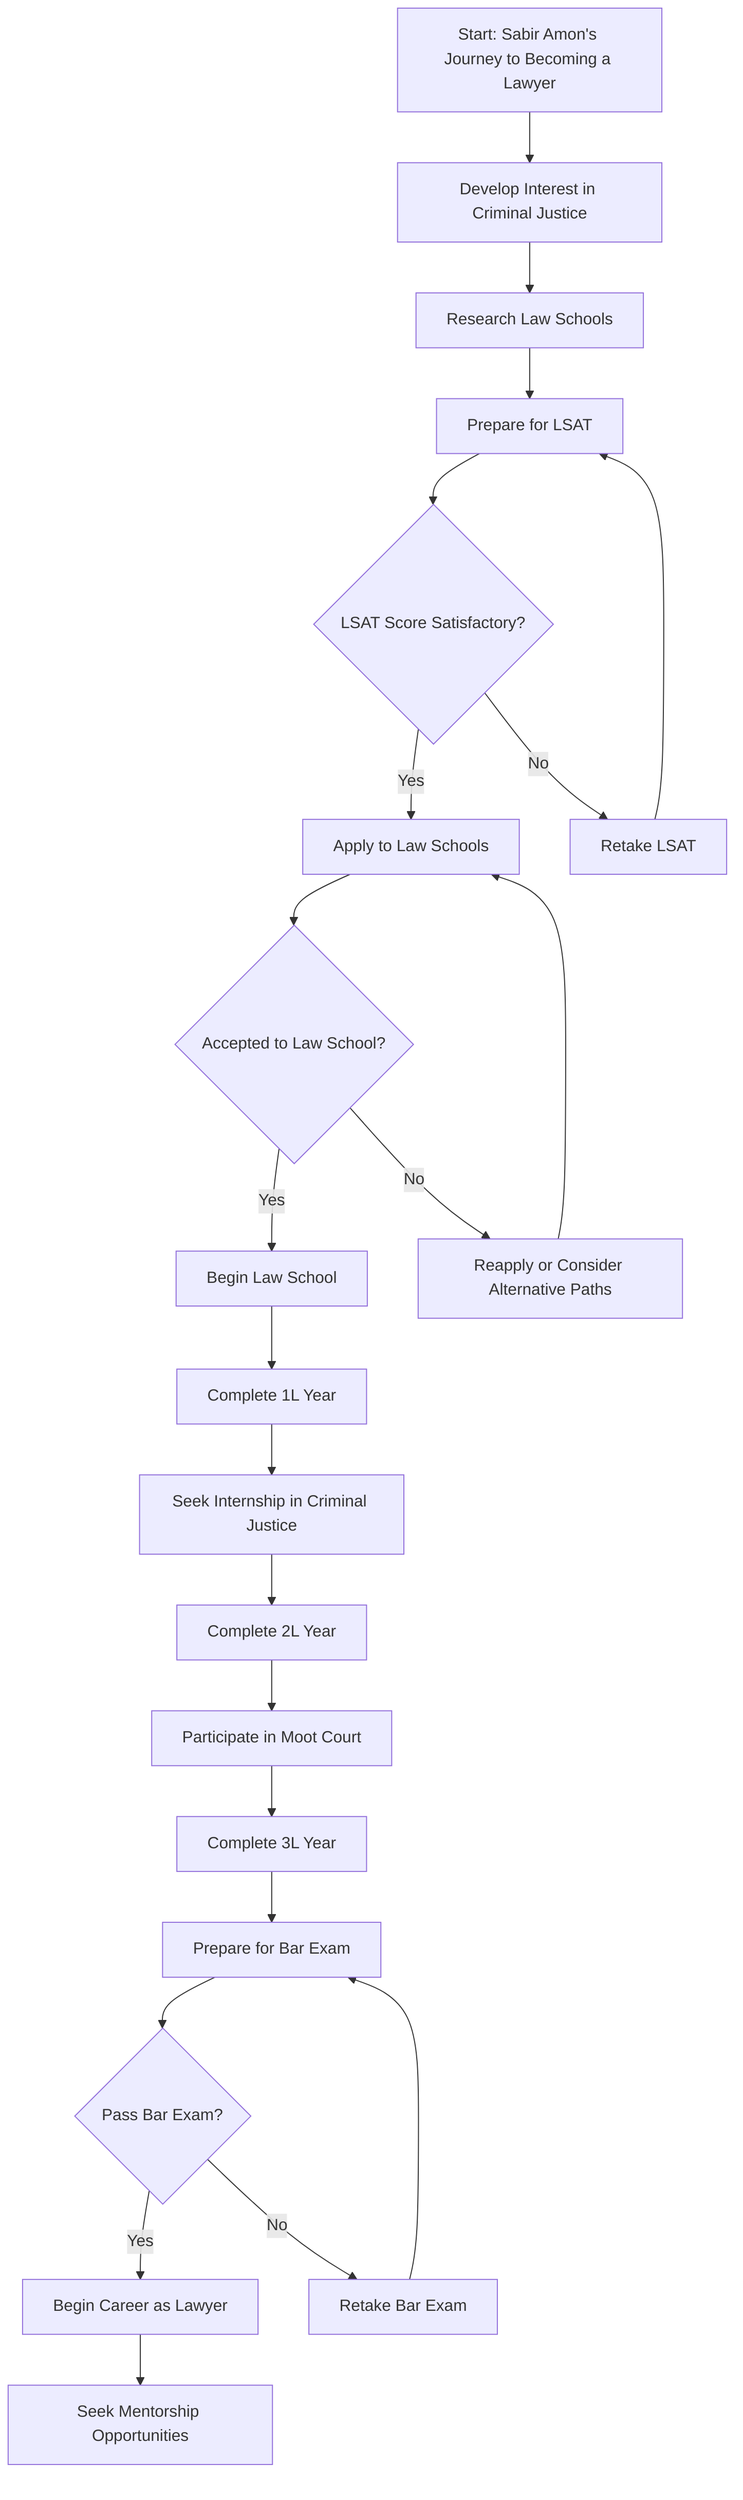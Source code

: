 graph TD
    A[Start: Sabir Amon's Journey to Becoming a Lawyer] --> B[Develop Interest in Criminal Justice]
    B --> C[Research Law Schools]
    C --> D[Prepare for LSAT]
    D --> E{LSAT Score Satisfactory?}
    E -->|Yes| F[Apply to Law Schools]
    E -->|No| G[Retake LSAT]
    G --> D
    F --> H{Accepted to Law School?}
    H -->|Yes| I[Begin Law School]
    H -->|No| J[Reapply or Consider Alternative Paths]
    J --> F
    I --> K[Complete 1L Year]
    K --> L[Seek Internship in Criminal Justice]
    L --> M[Complete 2L Year]
    M --> N[Participate in Moot Court]
    N --> O[Complete 3L Year]
    O --> P[Prepare for Bar Exam]
    P --> Q{Pass Bar Exam?}
    Q -->|Yes| R[Begin Career as Lawyer]
    Q -->|No| S[Retake Bar Exam]
    S --> P
    R --> T[Seek Mentorship Opportunities]